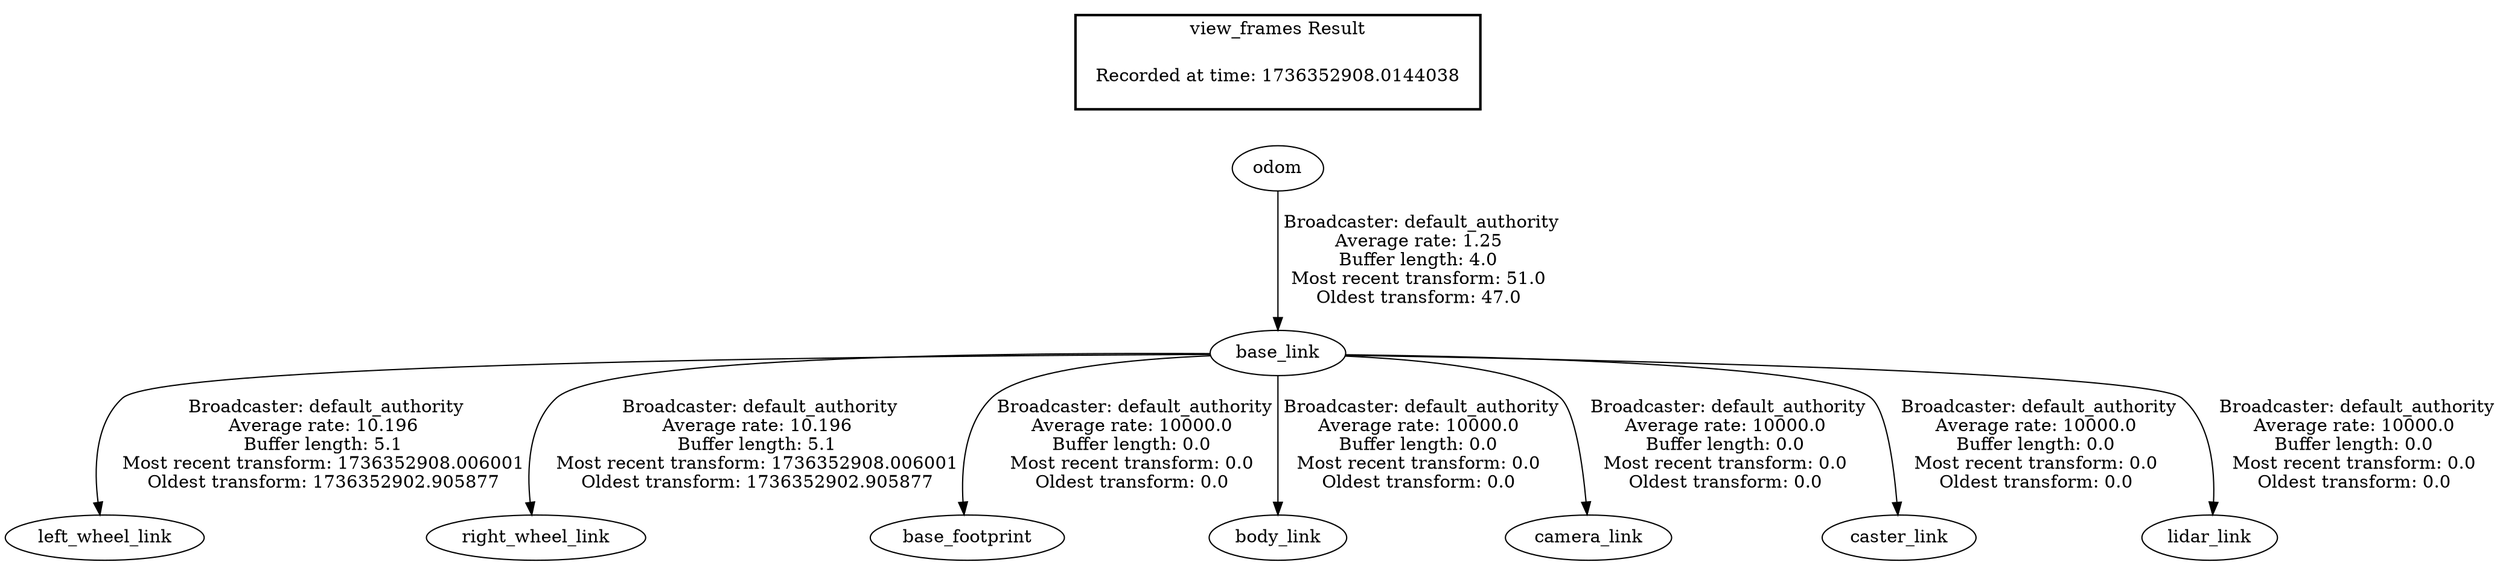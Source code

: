 digraph G {
"base_link" -> "left_wheel_link"[label=" Broadcaster: default_authority\nAverage rate: 10.196\nBuffer length: 5.1\nMost recent transform: 1736352908.006001\nOldest transform: 1736352902.905877\n"];
"odom" -> "base_link"[label=" Broadcaster: default_authority\nAverage rate: 1.25\nBuffer length: 4.0\nMost recent transform: 51.0\nOldest transform: 47.0\n"];
"base_link" -> "right_wheel_link"[label=" Broadcaster: default_authority\nAverage rate: 10.196\nBuffer length: 5.1\nMost recent transform: 1736352908.006001\nOldest transform: 1736352902.905877\n"];
"base_link" -> "base_footprint"[label=" Broadcaster: default_authority\nAverage rate: 10000.0\nBuffer length: 0.0\nMost recent transform: 0.0\nOldest transform: 0.0\n"];
"base_link" -> "body_link"[label=" Broadcaster: default_authority\nAverage rate: 10000.0\nBuffer length: 0.0\nMost recent transform: 0.0\nOldest transform: 0.0\n"];
"base_link" -> "camera_link"[label=" Broadcaster: default_authority\nAverage rate: 10000.0\nBuffer length: 0.0\nMost recent transform: 0.0\nOldest transform: 0.0\n"];
"base_link" -> "caster_link"[label=" Broadcaster: default_authority\nAverage rate: 10000.0\nBuffer length: 0.0\nMost recent transform: 0.0\nOldest transform: 0.0\n"];
"base_link" -> "lidar_link"[label=" Broadcaster: default_authority\nAverage rate: 10000.0\nBuffer length: 0.0\nMost recent transform: 0.0\nOldest transform: 0.0\n"];
edge [style=invis];
 subgraph cluster_legend { style=bold; color=black; label ="view_frames Result";
"Recorded at time: 1736352908.0144038"[ shape=plaintext ] ;
}->"odom";
}